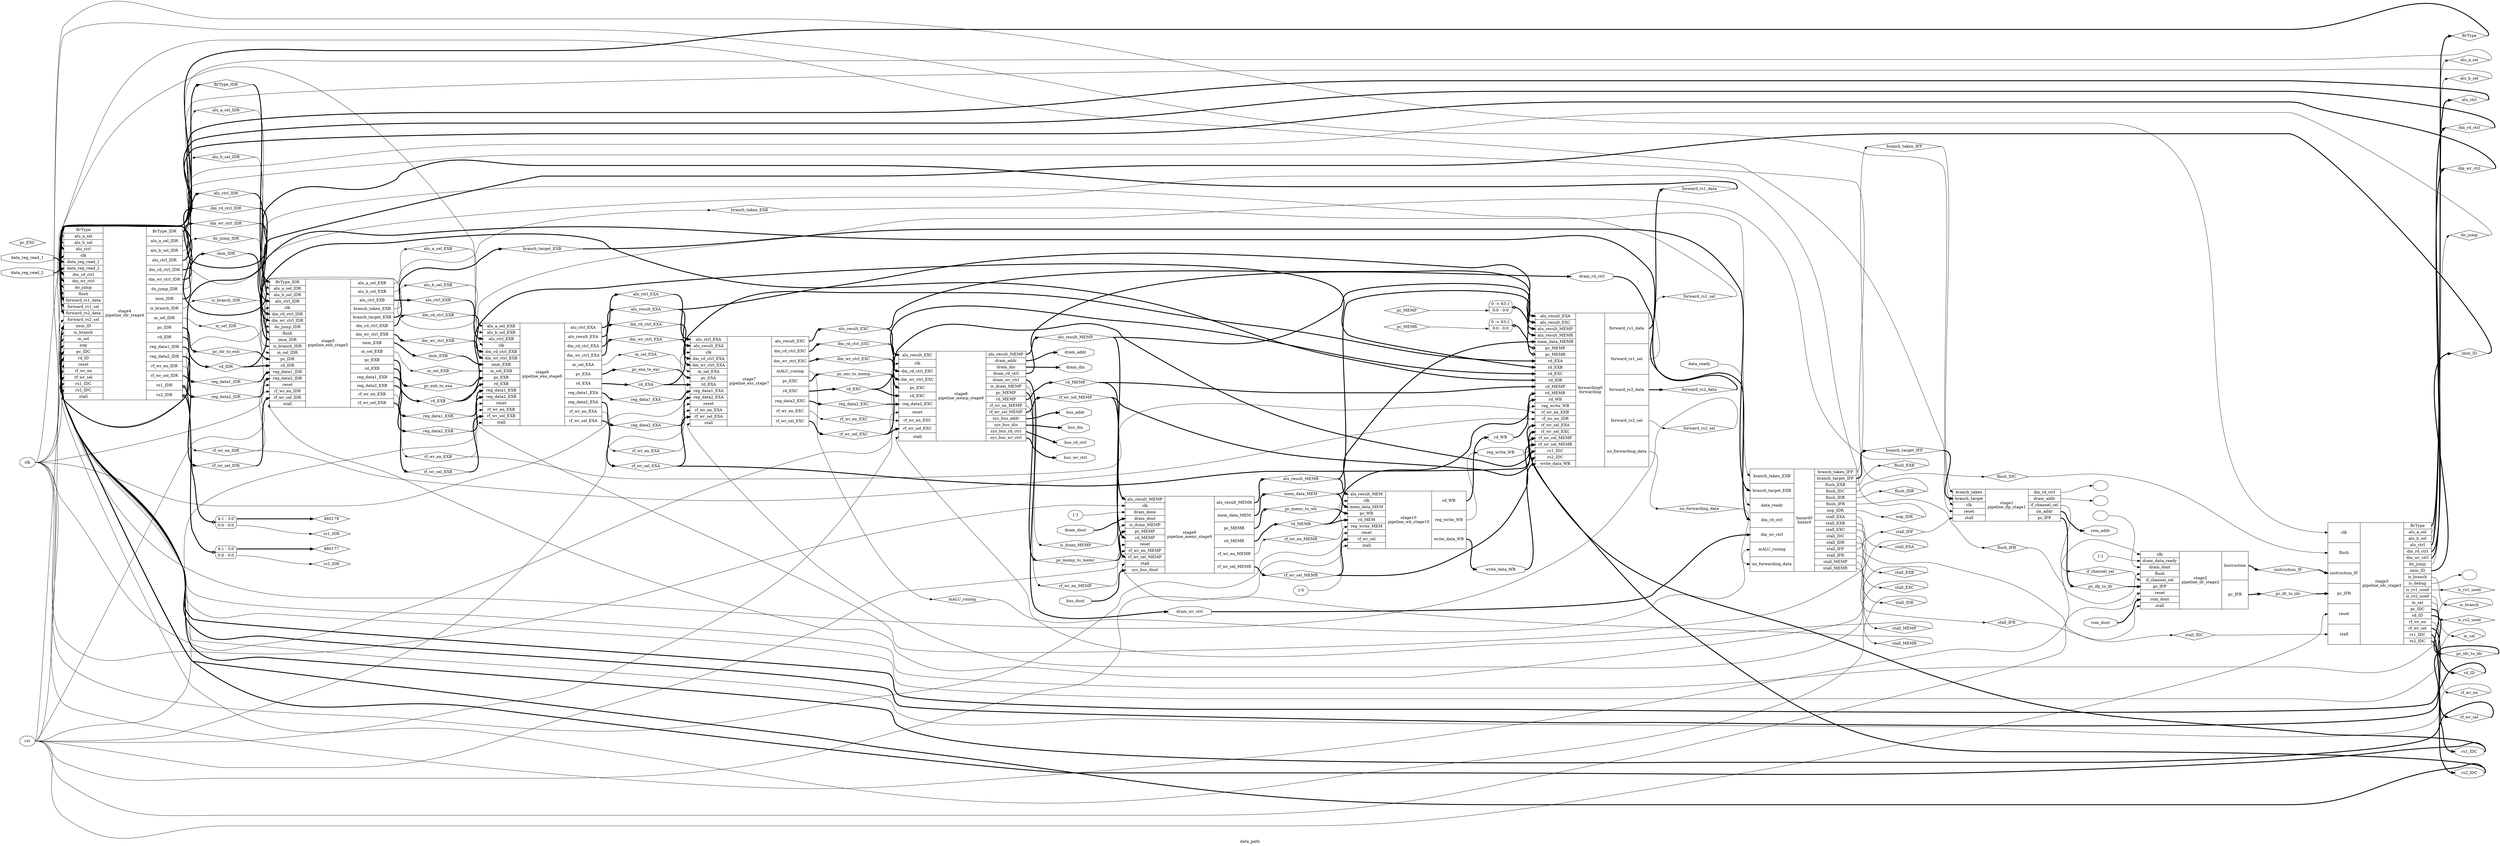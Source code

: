 digraph "data_path" {
label="data_path";
rankdir="LR";
remincross=true;
n3 [ shape=diamond, label="rs2_IDR", color="black", fontcolor="black"];
n4 [ shape=diamond, label="rs1_IDR", color="black", fontcolor="black"];
n5 [ shape=diamond, label="pc_MEMR", color="black", fontcolor="black"];
n6 [ shape=diamond, label="pc_MEMP", color="black", fontcolor="black"];
n7 [ shape=diamond, label="rd_MEMR", color="black", fontcolor="black"];
n8 [ shape=diamond, label="alu_result_MEMR", color="black", fontcolor="black"];
n9 [ shape=diamond, label="rf_wr_en_MEMR", color="black", fontcolor="black"];
n10 [ shape=diamond, label="rf_wr_sel_MEMR", color="black", fontcolor="black"];
n11 [ shape=diamond, label="mem_data_MEM", color="black", fontcolor="black"];
n12 [ shape=diamond, label="rd_MEMP", color="black", fontcolor="black"];
n13 [ shape=diamond, label="alu_result_MEMP", color="black", fontcolor="black"];
n14 [ shape=diamond, label="rf_wr_en_MEMP", color="black", fontcolor="black"];
n15 [ shape=diamond, label="rf_wr_sel_MEMP", color="black", fontcolor="black"];
n16 [ shape=diamond, label="is_dram_MEMP", color="black", fontcolor="black"];
n17 [ shape=diamond, label="rd_EXC", color="black", fontcolor="black"];
n18 [ shape=diamond, label="reg_data2_EXC", color="black", fontcolor="black"];
n19 [ shape=diamond, label="dm_wr_ctrl_EXC", color="black", fontcolor="black"];
n20 [ shape=diamond, label="dm_rd_ctrl_EXC", color="black", fontcolor="black"];
n21 [ shape=diamond, label="alu_result_EXC", color="black", fontcolor="black"];
n22 [ shape=diamond, label="rf_wr_sel_EXC", color="black", fontcolor="black"];
n23 [ shape=diamond, label="mALU_runing", color="black", fontcolor="black"];
n24 [ shape=diamond, label="rf_wr_en_EXC", color="black", fontcolor="black"];
n25 [ shape=diamond, label="pc_EXC", color="black", fontcolor="black"];
n26 [ shape=diamond, label="rd_EXA", color="black", fontcolor="black"];
n27 [ shape=diamond, label="reg_data2_EXA", color="black", fontcolor="black"];
n28 [ shape=diamond, label="reg_data1_EXA", color="black", fontcolor="black"];
n29 [ shape=diamond, label="dm_wr_ctrl_EXA", color="black", fontcolor="black"];
n30 [ shape=diamond, label="dm_rd_ctrl_EXA", color="black", fontcolor="black"];
n31 [ shape=diamond, label="alu_result_EXA", color="black", fontcolor="black"];
n32 [ shape=diamond, label="rf_wr_sel_EXA", color="black", fontcolor="black"];
n33 [ shape=diamond, label="rf_wr_en_EXA", color="black", fontcolor="black"];
n34 [ shape=diamond, label="alu_ctrl_EXA", color="black", fontcolor="black"];
n35 [ shape=diamond, label="m_sel_EXA", color="black", fontcolor="black"];
n36 [ shape=diamond, label="rd_EXB", color="black", fontcolor="black"];
n37 [ shape=diamond, label="dm_wr_ctrl_EXB", color="black", fontcolor="black"];
n38 [ shape=diamond, label="dm_rd_ctrl_EXB", color="black", fontcolor="black"];
n39 [ shape=diamond, label="m_sel_EXB", color="black", fontcolor="black"];
n40 [ shape=diamond, label="alu_b_sel_EXB", color="black", fontcolor="black"];
n41 [ shape=diamond, label="alu_a_sel_EXB", color="black", fontcolor="black"];
n42 [ shape=diamond, label="alu_ctrl_EXB", color="black", fontcolor="black"];
n43 [ shape=diamond, label="rf_wr_sel_EXB", color="black", fontcolor="black"];
n44 [ shape=diamond, label="rf_wr_en_EXB", color="black", fontcolor="black"];
n45 [ shape=diamond, label="imm_EXB", color="black", fontcolor="black"];
n46 [ shape=diamond, label="reg_data2_EXB", color="black", fontcolor="black"];
n47 [ shape=diamond, label="reg_data1_EXB", color="black", fontcolor="black"];
n48 [ shape=diamond, label="dm_wr_ctrl_IDR", color="black", fontcolor="black"];
n49 [ shape=diamond, label="dm_rd_ctrl_IDR", color="black", fontcolor="black"];
n50 [ shape=diamond, label="rf_wr_sel_IDR", color="black", fontcolor="black"];
n51 [ shape=diamond, label="BrType_IDR", color="black", fontcolor="black"];
n52 [ shape=diamond, label="alu_ctrl_IDR", color="black", fontcolor="black"];
n53 [ shape=diamond, label="m_sel_IDR", color="black", fontcolor="black"];
n54 [ shape=diamond, label="alu_b_sel_IDR", color="black", fontcolor="black"];
n55 [ shape=diamond, label="alu_a_sel_IDR", color="black", fontcolor="black"];
n56 [ shape=diamond, label="is_branch_IDR", color="black", fontcolor="black"];
n57 [ shape=diamond, label="do_jump_IDR", color="black", fontcolor="black"];
n58 [ shape=diamond, label="rf_wr_en_IDR", color="black", fontcolor="black"];
n59 [ shape=diamond, label="imm_IDR", color="black", fontcolor="black"];
n60 [ shape=diamond, label="rd_IDR", color="black", fontcolor="black"];
n61 [ shape=diamond, label="reg_data2_IDR", color="black", fontcolor="black"];
n62 [ shape=diamond, label="reg_data1_IDR", color="black", fontcolor="black"];
n63 [ shape=diamond, label="dm_wr_ctrl", color="black", fontcolor="black"];
n64 [ shape=diamond, label="dm_rd_ctrl", color="black", fontcolor="black"];
n65 [ shape=diamond, label="rf_wr_sel", color="black", fontcolor="black"];
n66 [ shape=diamond, label="BrType", color="black", fontcolor="black"];
n67 [ shape=diamond, label="alu_ctrl", color="black", fontcolor="black"];
n68 [ shape=diamond, label="m_sel", color="black", fontcolor="black"];
n69 [ shape=diamond, label="is_rs2_used", color="black", fontcolor="black"];
n70 [ shape=diamond, label="is_rs1_used", color="black", fontcolor="black"];
n71 [ shape=diamond, label="alu_b_sel", color="black", fontcolor="black"];
n72 [ shape=diamond, label="alu_a_sel", color="black", fontcolor="black"];
n73 [ shape=diamond, label="is_branch", color="black", fontcolor="black"];
n74 [ shape=diamond, label="do_jump", color="black", fontcolor="black"];
n75 [ shape=diamond, label="rf_wr_en", color="black", fontcolor="black"];
n76 [ shape=diamond, label="imm_ID", color="black", fontcolor="black"];
n77 [ shape=diamond, label="rd_ID", color="black", fontcolor="black"];
n78 [ shape=diamond, label="instruction_IF", color="black", fontcolor="black"];
n79 [ shape=diamond, label="if_channel_sel", color="black", fontcolor="black"];
n80 [ shape=diamond, label="forward_rs2_sel", color="black", fontcolor="black"];
n81 [ shape=diamond, label="forward_rs1_sel", color="black", fontcolor="black"];
n82 [ shape=diamond, label="forward_rs2_data", color="black", fontcolor="black"];
n83 [ shape=diamond, label="forward_rs1_data", color="black", fontcolor="black"];
n84 [ shape=diamond, label="no_forwarding_data", color="black", fontcolor="black"];
n85 [ shape=diamond, label="branch_target_IFP", color="black", fontcolor="black"];
n86 [ shape=diamond, label="branch_taken_IFP", color="black", fontcolor="black"];
n87 [ shape=diamond, label="flush_EXB", color="black", fontcolor="black"];
n88 [ shape=diamond, label="flush_IFR", color="black", fontcolor="black"];
n89 [ shape=diamond, label="flush_IDR", color="black", fontcolor="black"];
n90 [ shape=diamond, label="flush_IDC", color="black", fontcolor="black"];
n91 [ shape=diamond, label="nop_IDR", color="black", fontcolor="black"];
n92 [ shape=diamond, label="stall_MEMR", color="black", fontcolor="black"];
n93 [ shape=diamond, label="stall_MEMP", color="black", fontcolor="black"];
n94 [ shape=diamond, label="stall_EXC", color="black", fontcolor="black"];
n95 [ shape=diamond, label="stall_EXA", color="black", fontcolor="black"];
n96 [ shape=diamond, label="stall_EXB", color="black", fontcolor="black"];
n97 [ shape=diamond, label="stall_IFP", color="black", fontcolor="black"];
n98 [ shape=diamond, label="stall_IFR", color="black", fontcolor="black"];
n99 [ shape=diamond, label="stall_IDC", color="black", fontcolor="black"];
n100 [ shape=diamond, label="stall_IDR", color="black", fontcolor="black"];
n101 [ shape=diamond, label="branch_target_EXB", color="black", fontcolor="black"];
n102 [ shape=diamond, label="branch_taken_EXB", color="black", fontcolor="black"];
n103 [ shape=diamond, label="pc_memr_to_wb", color="black", fontcolor="black"];
n104 [ shape=diamond, label="pc_memp_to_memr", color="black", fontcolor="black"];
n105 [ shape=diamond, label="pc_exc_to_memp", color="black", fontcolor="black"];
n106 [ shape=diamond, label="pc_exa_to_exc", color="black", fontcolor="black"];
n107 [ shape=diamond, label="pc_exb_to_exa", color="black", fontcolor="black"];
n108 [ shape=diamond, label="pc_idr_to_exb", color="black", fontcolor="black"];
n109 [ shape=diamond, label="pc_idc_to_idr", color="black", fontcolor="black"];
n110 [ shape=diamond, label="pc_ifr_to_idc", color="black", fontcolor="black"];
n111 [ shape=diamond, label="pc_ifp_to_ifr", color="black", fontcolor="black"];
n112 [ shape=octagon, label="reg_write_WB", color="black", fontcolor="black"];
n113 [ shape=octagon, label="rd_WB", color="black", fontcolor="black"];
n114 [ shape=octagon, label="write_data_WB", color="black", fontcolor="black"];
n115 [ shape=octagon, label="rs2_IDC", color="black", fontcolor="black"];
n116 [ shape=octagon, label="rs1_IDC", color="black", fontcolor="black"];
n117 [ shape=octagon, label="data_reg_read_2", color="black", fontcolor="black"];
n118 [ shape=octagon, label="data_reg_read_1", color="black", fontcolor="black"];
n119 [ shape=octagon, label="rom_dout", color="black", fontcolor="black"];
n120 [ shape=octagon, label="rom_addr", color="black", fontcolor="black"];
n121 [ shape=octagon, label="data_ready", color="black", fontcolor="black"];
n122 [ shape=octagon, label="dram_dout", color="black", fontcolor="black"];
n123 [ shape=octagon, label="dram_din", color="black", fontcolor="black"];
n124 [ shape=octagon, label="dram_addr", color="black", fontcolor="black"];
n125 [ shape=octagon, label="dram_wr_ctrl", color="black", fontcolor="black"];
n126 [ shape=octagon, label="dram_rd_ctrl", color="black", fontcolor="black"];
n127 [ shape=octagon, label="bus_dout", color="black", fontcolor="black"];
n128 [ shape=octagon, label="bus_din", color="black", fontcolor="black"];
n129 [ shape=octagon, label="bus_addr", color="black", fontcolor="black"];
n130 [ shape=octagon, label="bus_wr_ctrl", color="black", fontcolor="black"];
n131 [ shape=octagon, label="bus_rd_ctrl", color="black", fontcolor="black"];
n132 [ shape=octagon, label="clk", color="black", fontcolor="black"];
n133 [ shape=octagon, label="rst", color="black", fontcolor="black"];
v0 [ label="1'0" ];
c140 [ shape=record, label="{{<p134> alu_result_MEM|<p132> clk|<p11> mem_data_MEM|<p135> pc_WB|<p136> rd_MEM|<p137> reg_write_MEM|<p138> reset|<p65> rf_wr_sel|<p139> stall}|stage10\npipeline_wb_stage10|{<p113> rd_WB|<p112> reg_write_WB|<p114> write_data_WB}}",  ];
v1 [ label="1'1" ];
c143 [ shape=record, label="{{<p13> alu_result_MEMP|<p132> clk|<p141> dram_done|<p122> dram_dout|<p16> is_dram_MEMP|<p6> pc_MEMP|<p12> rd_MEMP|<p138> reset|<p14> rf_wr_en_MEMP|<p15> rf_wr_sel_MEMP|<p139> stall|<p142> sys_bus_dout}|stage9\npipeline_memr_stage9|{<p8> alu_result_MEMR|<p11> mem_data_MEM|<p5> pc_MEMR|<p7> rd_MEMR|<p9> rf_wr_en_MEMR|<p10> rf_wr_sel_MEMR}}",  ];
c148 [ shape=record, label="{{<p21> alu_result_EXC|<p132> clk|<p20> dm_rd_ctrl_EXC|<p19> dm_wr_ctrl_EXC|<p25> pc_EXC|<p17> rd_EXC|<p18> reg_data2_EXC|<p138> reset|<p24> rf_wr_en_EXC|<p22> rf_wr_sel_EXC|<p139> stall}|stage8\npipeline_memp_stage8|{<p13> alu_result_MEMP|<p124> dram_addr|<p123> dram_din|<p126> dram_rd_ctrl|<p125> dram_wr_ctrl|<p16> is_dram_MEMP|<p6> pc_MEMP|<p12> rd_MEMP|<p14> rf_wr_en_MEMP|<p15> rf_wr_sel_MEMP|<p144> sys_bus_addr|<p145> sys_bus_din|<p146> sys_bus_rd_ctrl|<p147> sys_bus_wr_ctrl}}",  ];
c150 [ shape=record, label="{{<p34> alu_ctrl_EXA|<p31> alu_result_EXA|<p132> clk|<p30> dm_rd_ctrl_EXA|<p29> dm_wr_ctrl_EXA|<p35> m_sel_EXA|<p149> pc_EXA|<p26> rd_EXA|<p28> reg_data1_EXA|<p27> reg_data2_EXA|<p138> reset|<p33> rf_wr_en_EXA|<p32> rf_wr_sel_EXA|<p139> stall}|stage7\npipeline_exc_stage7|{<p21> alu_result_EXC|<p20> dm_rd_ctrl_EXC|<p19> dm_wr_ctrl_EXC|<p23> mALU_runing|<p25> pc_EXC|<p17> rd_EXC|<p18> reg_data2_EXC|<p24> rf_wr_en_EXC|<p22> rf_wr_sel_EXC}}",  ];
c152 [ shape=record, label="{{<p41> alu_a_sel_EXB|<p40> alu_b_sel_EXB|<p42> alu_ctrl_EXB|<p132> clk|<p38> dm_rd_ctrl_EXB|<p37> dm_wr_ctrl_EXB|<p45> imm_EXB|<p39> m_sel_EXB|<p151> pc_EXB|<p36> rd_EXB|<p47> reg_data1_EXB|<p46> reg_data2_EXB|<p138> reset|<p44> rf_wr_en_EXB|<p43> rf_wr_sel_EXB|<p139> stall}|stage6\npipeline_exa_stage6|{<p34> alu_ctrl_EXA|<p31> alu_result_EXA|<p30> dm_rd_ctrl_EXA|<p29> dm_wr_ctrl_EXA|<p35> m_sel_EXA|<p149> pc_EXA|<p26> rd_EXA|<p28> reg_data1_EXA|<p27> reg_data2_EXA|<p33> rf_wr_en_EXA|<p32> rf_wr_sel_EXA}}",  ];
c155 [ shape=record, label="{{<p51> BrType_IDR|<p55> alu_a_sel_IDR|<p54> alu_b_sel_IDR|<p52> alu_ctrl_IDR|<p132> clk|<p49> dm_rd_ctrl_IDR|<p48> dm_wr_ctrl_IDR|<p57> do_jump_IDR|<p153> flush|<p59> imm_IDR|<p56> is_branch_IDR|<p53> m_sel_IDR|<p154> pc_IDR|<p60> rd_IDR|<p62> reg_data1_IDR|<p61> reg_data2_IDR|<p138> reset|<p58> rf_wr_en_IDR|<p50> rf_wr_sel_IDR|<p139> stall}|stage5\npipeline_exb_stage5|{<p41> alu_a_sel_EXB|<p40> alu_b_sel_EXB|<p42> alu_ctrl_EXB|<p102> branch_taken_EXB|<p101> branch_target_EXB|<p38> dm_rd_ctrl_EXB|<p37> dm_wr_ctrl_EXB|<p45> imm_EXB|<p39> m_sel_EXB|<p151> pc_EXB|<p36> rd_EXB|<p47> reg_data1_EXB|<p46> reg_data2_EXB|<p44> rf_wr_en_EXB|<p43> rf_wr_sel_EXB}}",  ];
c158 [ shape=record, label="{{<p66> BrType|<p72> alu_a_sel|<p71> alu_b_sel|<p67> alu_ctrl|<p132> clk|<p118> data_reg_read_1|<p117> data_reg_read_2|<p64> dm_rd_ctrl|<p63> dm_wr_ctrl|<p74> do_jump|<p153> flush|<p83> forward_rs1_data|<p81> forward_rs1_sel|<p82> forward_rs2_data|<p80> forward_rs2_sel|<p76> imm_ID|<p73> is_branch|<p68> m_sel|<p156> nop|<p157> pc_IDC|<p77> rd_ID|<p138> reset|<p75> rf_wr_en|<p65> rf_wr_sel|<p116> rs1_IDC|<p115> rs2_IDC|<p139> stall}|stage4\npipeline_idr_stage4|{<p51> BrType_IDR|<p55> alu_a_sel_IDR|<p54> alu_b_sel_IDR|<p52> alu_ctrl_IDR|<p49> dm_rd_ctrl_IDR|<p48> dm_wr_ctrl_IDR|<p57> do_jump_IDR|<p59> imm_IDR|<p56> is_branch_IDR|<p53> m_sel_IDR|<p154> pc_IDR|<p60> rd_IDR|<p62> reg_data1_IDR|<p61> reg_data2_IDR|<p58> rf_wr_en_IDR|<p50> rf_wr_sel_IDR|<p4> rs1_IDR|<p3> rs2_IDR}}",  ];
x2 [ shape=record, style=rounded, label="<s1> 4:1 - 3:0 |<s0> 0:0 - 0:0 ", color="black", fontcolor="black" ];
c158:p3:e -> x2:w [arrowhead=odiamond, arrowtail=odiamond, dir=both, color="black", fontcolor="black", style="setlinewidth(3)", label=""];
x3 [ shape=record, style=rounded, label="<s1> 4:1 - 3:0 |<s0> 0:0 - 0:0 ", color="black", fontcolor="black" ];
c158:p4:e -> x3:w [arrowhead=odiamond, arrowtail=odiamond, dir=both, color="black", fontcolor="black", style="setlinewidth(3)", label=""];
v4 [ label="" ];
c161 [ shape=record, label="{{<p132> clk|<p153> flush|<p78> instruction_IF|<p159> pc_IFR|<p138> reset|<p139> stall}|stage3\npipeline_idc_stage3|{<p66> BrType|<p72> alu_a_sel|<p71> alu_b_sel|<p67> alu_ctrl|<p64> dm_rd_ctrl|<p63> dm_wr_ctrl|<p74> do_jump|<p76> imm_ID|<p73> is_branch|<p160> is_debug|<p70> is_rs1_used|<p69> is_rs2_used|<p68> m_sel|<p157> pc_IDC|<p77> rd_ID|<p75> rf_wr_en|<p65> rf_wr_sel|<p116> rs1_IDC|<p115> rs2_IDC}}",  ];
v5 [ label="1'1" ];
v6 [ label="" ];
c165 [ shape=record, label="{{<p132> clk|<p162> dram_data_ready|<p122> dram_dout|<p153> flush|<p79> if_channel_sel|<p163> pc_IFP|<p138> reset|<p119> rom_dout|<p139> stall}|stage2\npipeline_ifr_stage2|{<p164> Instruction|<p159> pc_IFR}}",  ];
v7 [ label="" ];
v8 [ label="" ];
c169 [ shape=record, label="{{<p166> branch_taken|<p167> branch_target|<p132> clk|<p138> reset|<p139> stall}|stage1\npipeline_ifp_stage1|{<p64> dm_rd_ctrl|<p124> dram_addr|<p79> if_channel_sel|<p168> im_addr|<p163> pc_IFP}}",  ];
c171 [ shape=record, label="{{<p31> alu_result_EXA|<p21> alu_result_EXC|<p13> alu_result_MEMP|<p8> alu_result_MEMR|<p170> mem_data_MEMR|<p6> pc_MEMP|<p5> pc_MEMR|<p26> rd_EXA|<p36> rd_EXB|<p17> rd_EXC|<p60> rd_IDR|<p12> rd_MEMP|<p7> rd_MEMR|<p113> rd_WB|<p112> reg_write_WB|<p44> rf_wr_en_EXB|<p58> rf_wr_en_IDR|<p32> rf_wr_sel_EXA|<p22> rf_wr_sel_EXC|<p15> rf_wr_sel_MEMP|<p10> rf_wr_sel_MEMR|<p116> rs1_IDC|<p115> rs2_IDC|<p114> write_data_WB}|forwarding0\nforwarding|{<p83> forward_rs1_data|<p81> forward_rs1_sel|<p82> forward_rs2_data|<p80> forward_rs2_sel|<p84> no_forwarding_data}}",  ];
x9 [ shape=record, style=rounded, label="0 -&gt; 63:1 |<s0> 0:0 - 0:0 ", color="black", fontcolor="black" ];
x9:e -> c171:p5:w [arrowhead=odiamond, arrowtail=odiamond, dir=both, color="black", fontcolor="black", style="setlinewidth(3)", label=""];
x10 [ shape=record, style=rounded, label="0 -&gt; 63:1 |<s0> 0:0 - 0:0 ", color="black", fontcolor="black" ];
x10:e -> c171:p6:w [arrowhead=odiamond, arrowtail=odiamond, dir=both, color="black", fontcolor="black", style="setlinewidth(3)", label=""];
c172 [ shape=record, label="{{<p102> branch_taken_EXB|<p101> branch_target_EXB|<p121> data_ready|<p64> dm_rd_ctrl|<p63> dm_wr_ctrl|<p23> mALU_runing|<p84> no_forwarding_data}|hazard0\nhazard|{<p86> branch_taken_IFP|<p85> branch_target_IFP|<p87> flush_EXB|<p90> flush_IDC|<p89> flush_IDR|<p88> flush_IFR|<p91> nop_IDR|<p95> stall_EXA|<p96> stall_EXB|<p94> stall_EXC|<p99> stall_IDC|<p100> stall_IDR|<p97> stall_IFP|<p98> stall_IFR|<p93> stall_MEMP|<p92> stall_MEMR}}",  ];
n1 [ shape=diamond, label="$60178" ];
x3:s1:e -> n1:w [color="black", fontcolor="black", style="setlinewidth(3)", label=""];
c143:p10:e -> n10:w [color="black", fontcolor="black", style="setlinewidth(3)", label=""];
n10:e -> c140:p65:w [color="black", fontcolor="black", style="setlinewidth(3)", label=""];
n10:e -> c171:p10:w [color="black", fontcolor="black", style="setlinewidth(3)", label=""];
c172:p100:e -> n100:w [color="black", fontcolor="black", label=""];
n100:e -> c158:p139:w [color="black", fontcolor="black", label=""];
c155:p101:e -> n101:w [color="black", fontcolor="black", style="setlinewidth(3)", label=""];
n101:e -> c172:p101:w [color="black", fontcolor="black", style="setlinewidth(3)", label=""];
c155:p102:e -> n102:w [color="black", fontcolor="black", label=""];
n102:e -> c172:p102:w [color="black", fontcolor="black", label=""];
c143:p5:e -> n103:w [color="black", fontcolor="black", style="setlinewidth(3)", label=""];
n103:e -> c140:p135:w [color="black", fontcolor="black", style="setlinewidth(3)", label=""];
c148:p6:e -> n104:w [color="black", fontcolor="black", style="setlinewidth(3)", label=""];
n104:e -> c143:p6:w [color="black", fontcolor="black", style="setlinewidth(3)", label=""];
c150:p25:e -> n105:w [color="black", fontcolor="black", style="setlinewidth(3)", label=""];
n105:e -> c148:p25:w [color="black", fontcolor="black", style="setlinewidth(3)", label=""];
c152:p149:e -> n106:w [color="black", fontcolor="black", style="setlinewidth(3)", label=""];
n106:e -> c150:p149:w [color="black", fontcolor="black", style="setlinewidth(3)", label=""];
c155:p151:e -> n107:w [color="black", fontcolor="black", style="setlinewidth(3)", label=""];
n107:e -> c152:p151:w [color="black", fontcolor="black", style="setlinewidth(3)", label=""];
c158:p154:e -> n108:w [color="black", fontcolor="black", style="setlinewidth(3)", label=""];
n108:e -> c155:p154:w [color="black", fontcolor="black", style="setlinewidth(3)", label=""];
c161:p157:e -> n109:w [color="black", fontcolor="black", style="setlinewidth(3)", label=""];
n109:e -> c158:p157:w [color="black", fontcolor="black", style="setlinewidth(3)", label=""];
c143:p11:e -> n11:w [color="black", fontcolor="black", style="setlinewidth(3)", label=""];
n11:e -> c140:p11:w [color="black", fontcolor="black", style="setlinewidth(3)", label=""];
n11:e -> c171:p170:w [color="black", fontcolor="black", style="setlinewidth(3)", label=""];
c165:p159:e -> n110:w [color="black", fontcolor="black", style="setlinewidth(3)", label=""];
n110:e -> c161:p159:w [color="black", fontcolor="black", style="setlinewidth(3)", label=""];
c169:p163:e -> n111:w [color="black", fontcolor="black", style="setlinewidth(3)", label=""];
n111:e -> c165:p163:w [color="black", fontcolor="black", style="setlinewidth(3)", label=""];
c140:p112:e -> n112:w [color="black", fontcolor="black", label=""];
n112:e -> c171:p112:w [color="black", fontcolor="black", label=""];
c140:p113:e -> n113:w [color="black", fontcolor="black", style="setlinewidth(3)", label=""];
n113:e -> c171:p113:w [color="black", fontcolor="black", style="setlinewidth(3)", label=""];
c140:p114:e -> n114:w [color="black", fontcolor="black", style="setlinewidth(3)", label=""];
n114:e -> c171:p114:w [color="black", fontcolor="black", style="setlinewidth(3)", label=""];
c161:p115:e -> n115:w [color="black", fontcolor="black", style="setlinewidth(3)", label=""];
n115:e -> c158:p115:w [color="black", fontcolor="black", style="setlinewidth(3)", label=""];
n115:e -> c171:p115:w [color="black", fontcolor="black", style="setlinewidth(3)", label=""];
c161:p116:e -> n116:w [color="black", fontcolor="black", style="setlinewidth(3)", label=""];
n116:e -> c158:p116:w [color="black", fontcolor="black", style="setlinewidth(3)", label=""];
n116:e -> c171:p116:w [color="black", fontcolor="black", style="setlinewidth(3)", label=""];
n117:e -> c158:p117:w [color="black", fontcolor="black", style="setlinewidth(3)", label=""];
n118:e -> c158:p118:w [color="black", fontcolor="black", style="setlinewidth(3)", label=""];
n119:e -> c165:p119:w [color="black", fontcolor="black", style="setlinewidth(3)", label=""];
c148:p12:e -> n12:w [color="black", fontcolor="black", style="setlinewidth(3)", label=""];
n12:e -> c143:p12:w [color="black", fontcolor="black", style="setlinewidth(3)", label=""];
n12:e -> c171:p12:w [color="black", fontcolor="black", style="setlinewidth(3)", label=""];
c169:p168:e -> n120:w [color="black", fontcolor="black", style="setlinewidth(3)", label=""];
n121:e -> c172:p121:w [color="black", fontcolor="black", label=""];
n122:e -> c143:p122:w [color="black", fontcolor="black", style="setlinewidth(3)", label=""];
c148:p123:e -> n123:w [color="black", fontcolor="black", style="setlinewidth(3)", label=""];
c148:p124:e -> n124:w [color="black", fontcolor="black", style="setlinewidth(3)", label=""];
c148:p125:e -> n125:w [color="black", fontcolor="black", style="setlinewidth(3)", label=""];
n125:e -> c172:p63:w [color="black", fontcolor="black", style="setlinewidth(3)", label=""];
c148:p126:e -> n126:w [color="black", fontcolor="black", style="setlinewidth(3)", label=""];
n126:e -> c172:p64:w [color="black", fontcolor="black", style="setlinewidth(3)", label=""];
n127:e -> c143:p142:w [color="black", fontcolor="black", style="setlinewidth(3)", label=""];
c148:p145:e -> n128:w [color="black", fontcolor="black", style="setlinewidth(3)", label=""];
c148:p144:e -> n129:w [color="black", fontcolor="black", style="setlinewidth(3)", label=""];
c148:p13:e -> n13:w [color="black", fontcolor="black", style="setlinewidth(3)", label=""];
n13:e -> c143:p13:w [color="black", fontcolor="black", style="setlinewidth(3)", label=""];
n13:e -> c171:p13:w [color="black", fontcolor="black", style="setlinewidth(3)", label=""];
c148:p147:e -> n130:w [color="black", fontcolor="black", style="setlinewidth(3)", label=""];
c148:p146:e -> n131:w [color="black", fontcolor="black", style="setlinewidth(3)", label=""];
n132:e -> c140:p132:w [color="black", fontcolor="black", label=""];
n132:e -> c143:p132:w [color="black", fontcolor="black", label=""];
n132:e -> c148:p132:w [color="black", fontcolor="black", label=""];
n132:e -> c150:p132:w [color="black", fontcolor="black", label=""];
n132:e -> c152:p132:w [color="black", fontcolor="black", label=""];
n132:e -> c155:p132:w [color="black", fontcolor="black", label=""];
n132:e -> c158:p132:w [color="black", fontcolor="black", label=""];
n132:e -> c161:p132:w [color="black", fontcolor="black", label=""];
n132:e -> c165:p132:w [color="black", fontcolor="black", label=""];
n132:e -> c169:p132:w [color="black", fontcolor="black", label=""];
n133:e -> c140:p138:w [color="black", fontcolor="black", label=""];
n133:e -> c143:p138:w [color="black", fontcolor="black", label=""];
n133:e -> c148:p138:w [color="black", fontcolor="black", label=""];
n133:e -> c150:p138:w [color="black", fontcolor="black", label=""];
n133:e -> c152:p138:w [color="black", fontcolor="black", label=""];
n133:e -> c155:p138:w [color="black", fontcolor="black", label=""];
n133:e -> c158:p138:w [color="black", fontcolor="black", label=""];
n133:e -> c161:p138:w [color="black", fontcolor="black", label=""];
n133:e -> c165:p138:w [color="black", fontcolor="black", label=""];
n133:e -> c169:p138:w [color="black", fontcolor="black", label=""];
c148:p14:e -> n14:w [color="black", fontcolor="black", label=""];
n14:e -> c143:p14:w [color="black", fontcolor="black", label=""];
c148:p15:e -> n15:w [color="black", fontcolor="black", style="setlinewidth(3)", label=""];
n15:e -> c143:p15:w [color="black", fontcolor="black", style="setlinewidth(3)", label=""];
n15:e -> c171:p15:w [color="black", fontcolor="black", style="setlinewidth(3)", label=""];
c148:p16:e -> n16:w [color="black", fontcolor="black", label=""];
n16:e -> c143:p16:w [color="black", fontcolor="black", label=""];
c150:p17:e -> n17:w [color="black", fontcolor="black", style="setlinewidth(3)", label=""];
n17:e -> c148:p17:w [color="black", fontcolor="black", style="setlinewidth(3)", label=""];
n17:e -> c171:p17:w [color="black", fontcolor="black", style="setlinewidth(3)", label=""];
c150:p18:e -> n18:w [color="black", fontcolor="black", style="setlinewidth(3)", label=""];
n18:e -> c148:p18:w [color="black", fontcolor="black", style="setlinewidth(3)", label=""];
c150:p19:e -> n19:w [color="black", fontcolor="black", style="setlinewidth(3)", label=""];
n19:e -> c148:p19:w [color="black", fontcolor="black", style="setlinewidth(3)", label=""];
n2 [ shape=diamond, label="$60177" ];
x2:s1:e -> n2:w [color="black", fontcolor="black", style="setlinewidth(3)", label=""];
c150:p20:e -> n20:w [color="black", fontcolor="black", style="setlinewidth(3)", label=""];
n20:e -> c148:p20:w [color="black", fontcolor="black", style="setlinewidth(3)", label=""];
c150:p21:e -> n21:w [color="black", fontcolor="black", style="setlinewidth(3)", label=""];
n21:e -> c148:p21:w [color="black", fontcolor="black", style="setlinewidth(3)", label=""];
n21:e -> c171:p21:w [color="black", fontcolor="black", style="setlinewidth(3)", label=""];
c150:p22:e -> n22:w [color="black", fontcolor="black", style="setlinewidth(3)", label=""];
n22:e -> c148:p22:w [color="black", fontcolor="black", style="setlinewidth(3)", label=""];
n22:e -> c171:p22:w [color="black", fontcolor="black", style="setlinewidth(3)", label=""];
c150:p23:e -> n23:w [color="black", fontcolor="black", label=""];
n23:e -> c172:p23:w [color="black", fontcolor="black", label=""];
c150:p24:e -> n24:w [color="black", fontcolor="black", label=""];
n24:e -> c148:p24:w [color="black", fontcolor="black", label=""];
c152:p26:e -> n26:w [color="black", fontcolor="black", style="setlinewidth(3)", label=""];
n26:e -> c150:p26:w [color="black", fontcolor="black", style="setlinewidth(3)", label=""];
n26:e -> c171:p26:w [color="black", fontcolor="black", style="setlinewidth(3)", label=""];
c152:p27:e -> n27:w [color="black", fontcolor="black", style="setlinewidth(3)", label=""];
n27:e -> c150:p27:w [color="black", fontcolor="black", style="setlinewidth(3)", label=""];
c152:p28:e -> n28:w [color="black", fontcolor="black", style="setlinewidth(3)", label=""];
n28:e -> c150:p28:w [color="black", fontcolor="black", style="setlinewidth(3)", label=""];
c152:p29:e -> n29:w [color="black", fontcolor="black", style="setlinewidth(3)", label=""];
n29:e -> c150:p29:w [color="black", fontcolor="black", style="setlinewidth(3)", label=""];
x2:s0:e -> n3:w [color="black", fontcolor="black", label=""];
c152:p30:e -> n30:w [color="black", fontcolor="black", style="setlinewidth(3)", label=""];
n30:e -> c150:p30:w [color="black", fontcolor="black", style="setlinewidth(3)", label=""];
c152:p31:e -> n31:w [color="black", fontcolor="black", style="setlinewidth(3)", label=""];
n31:e -> c150:p31:w [color="black", fontcolor="black", style="setlinewidth(3)", label=""];
n31:e -> c171:p31:w [color="black", fontcolor="black", style="setlinewidth(3)", label=""];
c152:p32:e -> n32:w [color="black", fontcolor="black", style="setlinewidth(3)", label=""];
n32:e -> c150:p32:w [color="black", fontcolor="black", style="setlinewidth(3)", label=""];
n32:e -> c171:p32:w [color="black", fontcolor="black", style="setlinewidth(3)", label=""];
c152:p33:e -> n33:w [color="black", fontcolor="black", label=""];
n33:e -> c150:p33:w [color="black", fontcolor="black", label=""];
c152:p34:e -> n34:w [color="black", fontcolor="black", style="setlinewidth(3)", label=""];
n34:e -> c150:p34:w [color="black", fontcolor="black", style="setlinewidth(3)", label=""];
c152:p35:e -> n35:w [color="black", fontcolor="black", label=""];
n35:e -> c150:p35:w [color="black", fontcolor="black", label=""];
c155:p36:e -> n36:w [color="black", fontcolor="black", style="setlinewidth(3)", label=""];
n36:e -> c152:p36:w [color="black", fontcolor="black", style="setlinewidth(3)", label=""];
n36:e -> c171:p36:w [color="black", fontcolor="black", style="setlinewidth(3)", label=""];
c155:p37:e -> n37:w [color="black", fontcolor="black", style="setlinewidth(3)", label=""];
n37:e -> c152:p37:w [color="black", fontcolor="black", style="setlinewidth(3)", label=""];
c155:p38:e -> n38:w [color="black", fontcolor="black", style="setlinewidth(3)", label=""];
n38:e -> c152:p38:w [color="black", fontcolor="black", style="setlinewidth(3)", label=""];
c155:p39:e -> n39:w [color="black", fontcolor="black", label=""];
n39:e -> c152:p39:w [color="black", fontcolor="black", label=""];
x3:s0:e -> n4:w [color="black", fontcolor="black", label=""];
c155:p40:e -> n40:w [color="black", fontcolor="black", label=""];
n40:e -> c152:p40:w [color="black", fontcolor="black", label=""];
c155:p41:e -> n41:w [color="black", fontcolor="black", label=""];
n41:e -> c152:p41:w [color="black", fontcolor="black", label=""];
c155:p42:e -> n42:w [color="black", fontcolor="black", style="setlinewidth(3)", label=""];
n42:e -> c152:p42:w [color="black", fontcolor="black", style="setlinewidth(3)", label=""];
c155:p43:e -> n43:w [color="black", fontcolor="black", style="setlinewidth(3)", label=""];
n43:e -> c152:p43:w [color="black", fontcolor="black", style="setlinewidth(3)", label=""];
c155:p44:e -> n44:w [color="black", fontcolor="black", label=""];
n44:e -> c152:p44:w [color="black", fontcolor="black", label=""];
n44:e -> c171:p44:w [color="black", fontcolor="black", label=""];
c155:p45:e -> n45:w [color="black", fontcolor="black", style="setlinewidth(3)", label=""];
n45:e -> c152:p45:w [color="black", fontcolor="black", style="setlinewidth(3)", label=""];
c155:p46:e -> n46:w [color="black", fontcolor="black", style="setlinewidth(3)", label=""];
n46:e -> c152:p46:w [color="black", fontcolor="black", style="setlinewidth(3)", label=""];
c155:p47:e -> n47:w [color="black", fontcolor="black", style="setlinewidth(3)", label=""];
n47:e -> c152:p47:w [color="black", fontcolor="black", style="setlinewidth(3)", label=""];
c158:p48:e -> n48:w [color="black", fontcolor="black", style="setlinewidth(3)", label=""];
n48:e -> c155:p48:w [color="black", fontcolor="black", style="setlinewidth(3)", label=""];
c158:p49:e -> n49:w [color="black", fontcolor="black", style="setlinewidth(3)", label=""];
n49:e -> c155:p49:w [color="black", fontcolor="black", style="setlinewidth(3)", label=""];
n5:e -> x9:s0:w [color="black", fontcolor="black", label=""];
c158:p50:e -> n50:w [color="black", fontcolor="black", style="setlinewidth(3)", label=""];
n50:e -> c155:p50:w [color="black", fontcolor="black", style="setlinewidth(3)", label=""];
c158:p51:e -> n51:w [color="black", fontcolor="black", style="setlinewidth(3)", label=""];
n51:e -> c155:p51:w [color="black", fontcolor="black", style="setlinewidth(3)", label=""];
c158:p52:e -> n52:w [color="black", fontcolor="black", style="setlinewidth(3)", label=""];
n52:e -> c155:p52:w [color="black", fontcolor="black", style="setlinewidth(3)", label=""];
c158:p53:e -> n53:w [color="black", fontcolor="black", label=""];
n53:e -> c155:p53:w [color="black", fontcolor="black", label=""];
c158:p54:e -> n54:w [color="black", fontcolor="black", label=""];
n54:e -> c155:p54:w [color="black", fontcolor="black", label=""];
c158:p55:e -> n55:w [color="black", fontcolor="black", label=""];
n55:e -> c155:p55:w [color="black", fontcolor="black", label=""];
c158:p56:e -> n56:w [color="black", fontcolor="black", label=""];
n56:e -> c155:p56:w [color="black", fontcolor="black", label=""];
c158:p57:e -> n57:w [color="black", fontcolor="black", label=""];
n57:e -> c155:p57:w [color="black", fontcolor="black", label=""];
c158:p58:e -> n58:w [color="black", fontcolor="black", label=""];
n58:e -> c155:p58:w [color="black", fontcolor="black", label=""];
n58:e -> c171:p58:w [color="black", fontcolor="black", label=""];
c158:p59:e -> n59:w [color="black", fontcolor="black", style="setlinewidth(3)", label=""];
n59:e -> c155:p59:w [color="black", fontcolor="black", style="setlinewidth(3)", label=""];
n6:e -> x10:s0:w [color="black", fontcolor="black", label=""];
c158:p60:e -> n60:w [color="black", fontcolor="black", style="setlinewidth(3)", label=""];
n60:e -> c155:p60:w [color="black", fontcolor="black", style="setlinewidth(3)", label=""];
n60:e -> c171:p60:w [color="black", fontcolor="black", style="setlinewidth(3)", label=""];
c158:p61:e -> n61:w [color="black", fontcolor="black", style="setlinewidth(3)", label=""];
n61:e -> c155:p61:w [color="black", fontcolor="black", style="setlinewidth(3)", label=""];
c158:p62:e -> n62:w [color="black", fontcolor="black", style="setlinewidth(3)", label=""];
n62:e -> c155:p62:w [color="black", fontcolor="black", style="setlinewidth(3)", label=""];
c161:p63:e -> n63:w [color="black", fontcolor="black", style="setlinewidth(3)", label=""];
n63:e -> c158:p63:w [color="black", fontcolor="black", style="setlinewidth(3)", label=""];
c161:p64:e -> n64:w [color="black", fontcolor="black", style="setlinewidth(3)", label=""];
n64:e -> c158:p64:w [color="black", fontcolor="black", style="setlinewidth(3)", label=""];
c161:p65:e -> n65:w [color="black", fontcolor="black", style="setlinewidth(3)", label=""];
n65:e -> c158:p65:w [color="black", fontcolor="black", style="setlinewidth(3)", label=""];
c161:p66:e -> n66:w [color="black", fontcolor="black", style="setlinewidth(3)", label=""];
n66:e -> c158:p66:w [color="black", fontcolor="black", style="setlinewidth(3)", label=""];
c161:p67:e -> n67:w [color="black", fontcolor="black", style="setlinewidth(3)", label=""];
n67:e -> c158:p67:w [color="black", fontcolor="black", style="setlinewidth(3)", label=""];
c161:p68:e -> n68:w [color="black", fontcolor="black", label=""];
n68:e -> c158:p68:w [color="black", fontcolor="black", label=""];
c161:p69:e -> n69:w [color="black", fontcolor="black", label=""];
c143:p7:e -> n7:w [color="black", fontcolor="black", style="setlinewidth(3)", label=""];
n7:e -> c140:p136:w [color="black", fontcolor="black", style="setlinewidth(3)", label=""];
n7:e -> c171:p7:w [color="black", fontcolor="black", style="setlinewidth(3)", label=""];
c161:p70:e -> n70:w [color="black", fontcolor="black", label=""];
c161:p71:e -> n71:w [color="black", fontcolor="black", label=""];
n71:e -> c158:p71:w [color="black", fontcolor="black", label=""];
c161:p72:e -> n72:w [color="black", fontcolor="black", label=""];
n72:e -> c158:p72:w [color="black", fontcolor="black", label=""];
c161:p73:e -> n73:w [color="black", fontcolor="black", label=""];
n73:e -> c158:p73:w [color="black", fontcolor="black", label=""];
c161:p74:e -> n74:w [color="black", fontcolor="black", label=""];
n74:e -> c158:p74:w [color="black", fontcolor="black", label=""];
c161:p75:e -> n75:w [color="black", fontcolor="black", label=""];
n75:e -> c158:p75:w [color="black", fontcolor="black", label=""];
c161:p76:e -> n76:w [color="black", fontcolor="black", style="setlinewidth(3)", label=""];
n76:e -> c158:p76:w [color="black", fontcolor="black", style="setlinewidth(3)", label=""];
c161:p77:e -> n77:w [color="black", fontcolor="black", style="setlinewidth(3)", label=""];
n77:e -> c158:p77:w [color="black", fontcolor="black", style="setlinewidth(3)", label=""];
c165:p164:e -> n78:w [color="black", fontcolor="black", style="setlinewidth(3)", label=""];
n78:e -> c161:p78:w [color="black", fontcolor="black", style="setlinewidth(3)", label=""];
c169:p79:e -> n79:w [color="black", fontcolor="black", label=""];
n79:e -> c165:p79:w [color="black", fontcolor="black", label=""];
c143:p8:e -> n8:w [color="black", fontcolor="black", style="setlinewidth(3)", label=""];
n8:e -> c140:p134:w [color="black", fontcolor="black", style="setlinewidth(3)", label=""];
n8:e -> c171:p8:w [color="black", fontcolor="black", style="setlinewidth(3)", label=""];
c171:p80:e -> n80:w [color="black", fontcolor="black", label=""];
n80:e -> c158:p80:w [color="black", fontcolor="black", label=""];
c171:p81:e -> n81:w [color="black", fontcolor="black", label=""];
n81:e -> c158:p81:w [color="black", fontcolor="black", label=""];
c171:p82:e -> n82:w [color="black", fontcolor="black", style="setlinewidth(3)", label=""];
n82:e -> c158:p82:w [color="black", fontcolor="black", style="setlinewidth(3)", label=""];
c171:p83:e -> n83:w [color="black", fontcolor="black", style="setlinewidth(3)", label=""];
n83:e -> c158:p83:w [color="black", fontcolor="black", style="setlinewidth(3)", label=""];
c171:p84:e -> n84:w [color="black", fontcolor="black", label=""];
n84:e -> c172:p84:w [color="black", fontcolor="black", label=""];
c172:p85:e -> n85:w [color="black", fontcolor="black", style="setlinewidth(3)", label=""];
n85:e -> c169:p167:w [color="black", fontcolor="black", style="setlinewidth(3)", label=""];
c172:p86:e -> n86:w [color="black", fontcolor="black", label=""];
n86:e -> c169:p166:w [color="black", fontcolor="black", label=""];
c172:p87:e -> n87:w [color="black", fontcolor="black", label=""];
n87:e -> c155:p153:w [color="black", fontcolor="black", label=""];
c172:p88:e -> n88:w [color="black", fontcolor="black", label=""];
n88:e -> c165:p153:w [color="black", fontcolor="black", label=""];
c172:p89:e -> n89:w [color="black", fontcolor="black", label=""];
n89:e -> c158:p153:w [color="black", fontcolor="black", label=""];
c143:p9:e -> n9:w [color="black", fontcolor="black", label=""];
n9:e -> c140:p137:w [color="black", fontcolor="black", label=""];
c172:p90:e -> n90:w [color="black", fontcolor="black", label=""];
n90:e -> c161:p153:w [color="black", fontcolor="black", label=""];
c172:p91:e -> n91:w [color="black", fontcolor="black", label=""];
n91:e -> c158:p156:w [color="black", fontcolor="black", label=""];
c172:p92:e -> n92:w [color="black", fontcolor="black", label=""];
n92:e -> c143:p139:w [color="black", fontcolor="black", label=""];
c172:p93:e -> n93:w [color="black", fontcolor="black", label=""];
n93:e -> c148:p139:w [color="black", fontcolor="black", label=""];
c172:p94:e -> n94:w [color="black", fontcolor="black", label=""];
n94:e -> c150:p139:w [color="black", fontcolor="black", label=""];
c172:p95:e -> n95:w [color="black", fontcolor="black", label=""];
n95:e -> c152:p139:w [color="black", fontcolor="black", label=""];
c172:p96:e -> n96:w [color="black", fontcolor="black", label=""];
n96:e -> c155:p139:w [color="black", fontcolor="black", label=""];
c172:p97:e -> n97:w [color="black", fontcolor="black", label=""];
n97:e -> c169:p139:w [color="black", fontcolor="black", label=""];
c172:p98:e -> n98:w [color="black", fontcolor="black", label=""];
n98:e -> c165:p139:w [color="black", fontcolor="black", label=""];
c172:p99:e -> n99:w [color="black", fontcolor="black", label=""];
n99:e -> c161:p139:w [color="black", fontcolor="black", label=""];
v0:e -> c140:p139:w [color="black", fontcolor="black", label=""];
v1:e -> c143:p141:w [color="black", fontcolor="black", label=""];
c161:p160:e -> v4:w [color="black", fontcolor="black", label=""];
v5:e -> c165:p162:w [color="black", fontcolor="black", label=""];
v6:e -> c165:p122:w [color="black", fontcolor="black", label=""];
c169:p64:e -> v7:w [color="black", fontcolor="black", label=""];
c169:p124:e -> v8:w [color="black", fontcolor="black", label=""];
}
